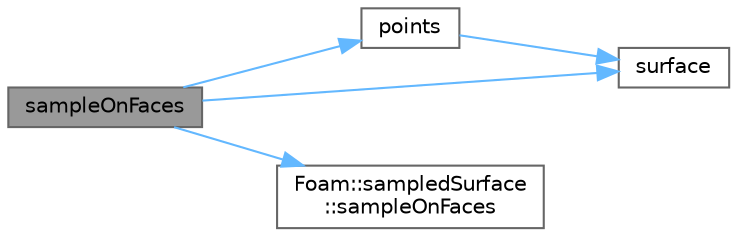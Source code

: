 digraph "sampleOnFaces"
{
 // LATEX_PDF_SIZE
  bgcolor="transparent";
  edge [fontname=Helvetica,fontsize=10,labelfontname=Helvetica,labelfontsize=10];
  node [fontname=Helvetica,fontsize=10,shape=box,height=0.2,width=0.4];
  rankdir="LR";
  Node1 [id="Node000001",label="sampleOnFaces",height=0.2,width=0.4,color="gray40", fillcolor="grey60", style="filled", fontcolor="black",tooltip=" "];
  Node1 -> Node2 [id="edge1_Node000001_Node000002",color="steelblue1",style="solid",tooltip=" "];
  Node2 [id="Node000002",label="points",height=0.2,width=0.4,color="grey40", fillcolor="white", style="filled",URL="$classFoam_1_1sampledInterface.html#a05372debeb84d0a1e4aa76d8d1d7501f",tooltip=" "];
  Node2 -> Node3 [id="edge2_Node000002_Node000003",color="steelblue1",style="solid",tooltip=" "];
  Node3 [id="Node000003",label="surface",height=0.2,width=0.4,color="grey40", fillcolor="white", style="filled",URL="$classFoam_1_1sampledInterface.html#a6086274e3eeba68740f9d54881720940",tooltip=" "];
  Node1 -> Node4 [id="edge3_Node000001_Node000004",color="steelblue1",style="solid",tooltip=" "];
  Node4 [id="Node000004",label="Foam::sampledSurface\l::sampleOnFaces",height=0.2,width=0.4,color="grey40", fillcolor="white", style="filled",URL="$classFoam_1_1sampledSurface.html#a28b89b3d5411e1eec31b813c61596c3d",tooltip=" "];
  Node1 -> Node3 [id="edge4_Node000001_Node000003",color="steelblue1",style="solid",tooltip=" "];
}
